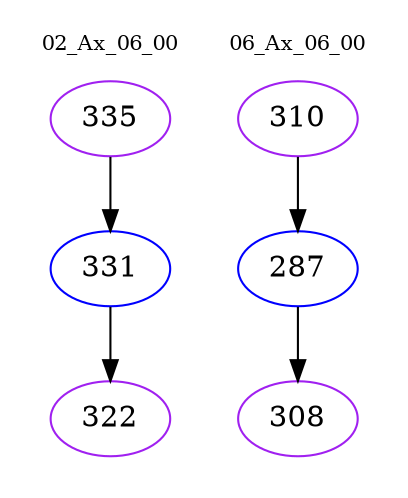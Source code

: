 digraph{
subgraph cluster_0 {
color = white
label = "02_Ax_06_00";
fontsize=10;
T0_335 [label="335", color="purple"]
T0_335 -> T0_331 [color="black"]
T0_331 [label="331", color="blue"]
T0_331 -> T0_322 [color="black"]
T0_322 [label="322", color="purple"]
}
subgraph cluster_1 {
color = white
label = "06_Ax_06_00";
fontsize=10;
T1_310 [label="310", color="purple"]
T1_310 -> T1_287 [color="black"]
T1_287 [label="287", color="blue"]
T1_287 -> T1_308 [color="black"]
T1_308 [label="308", color="purple"]
}
}
